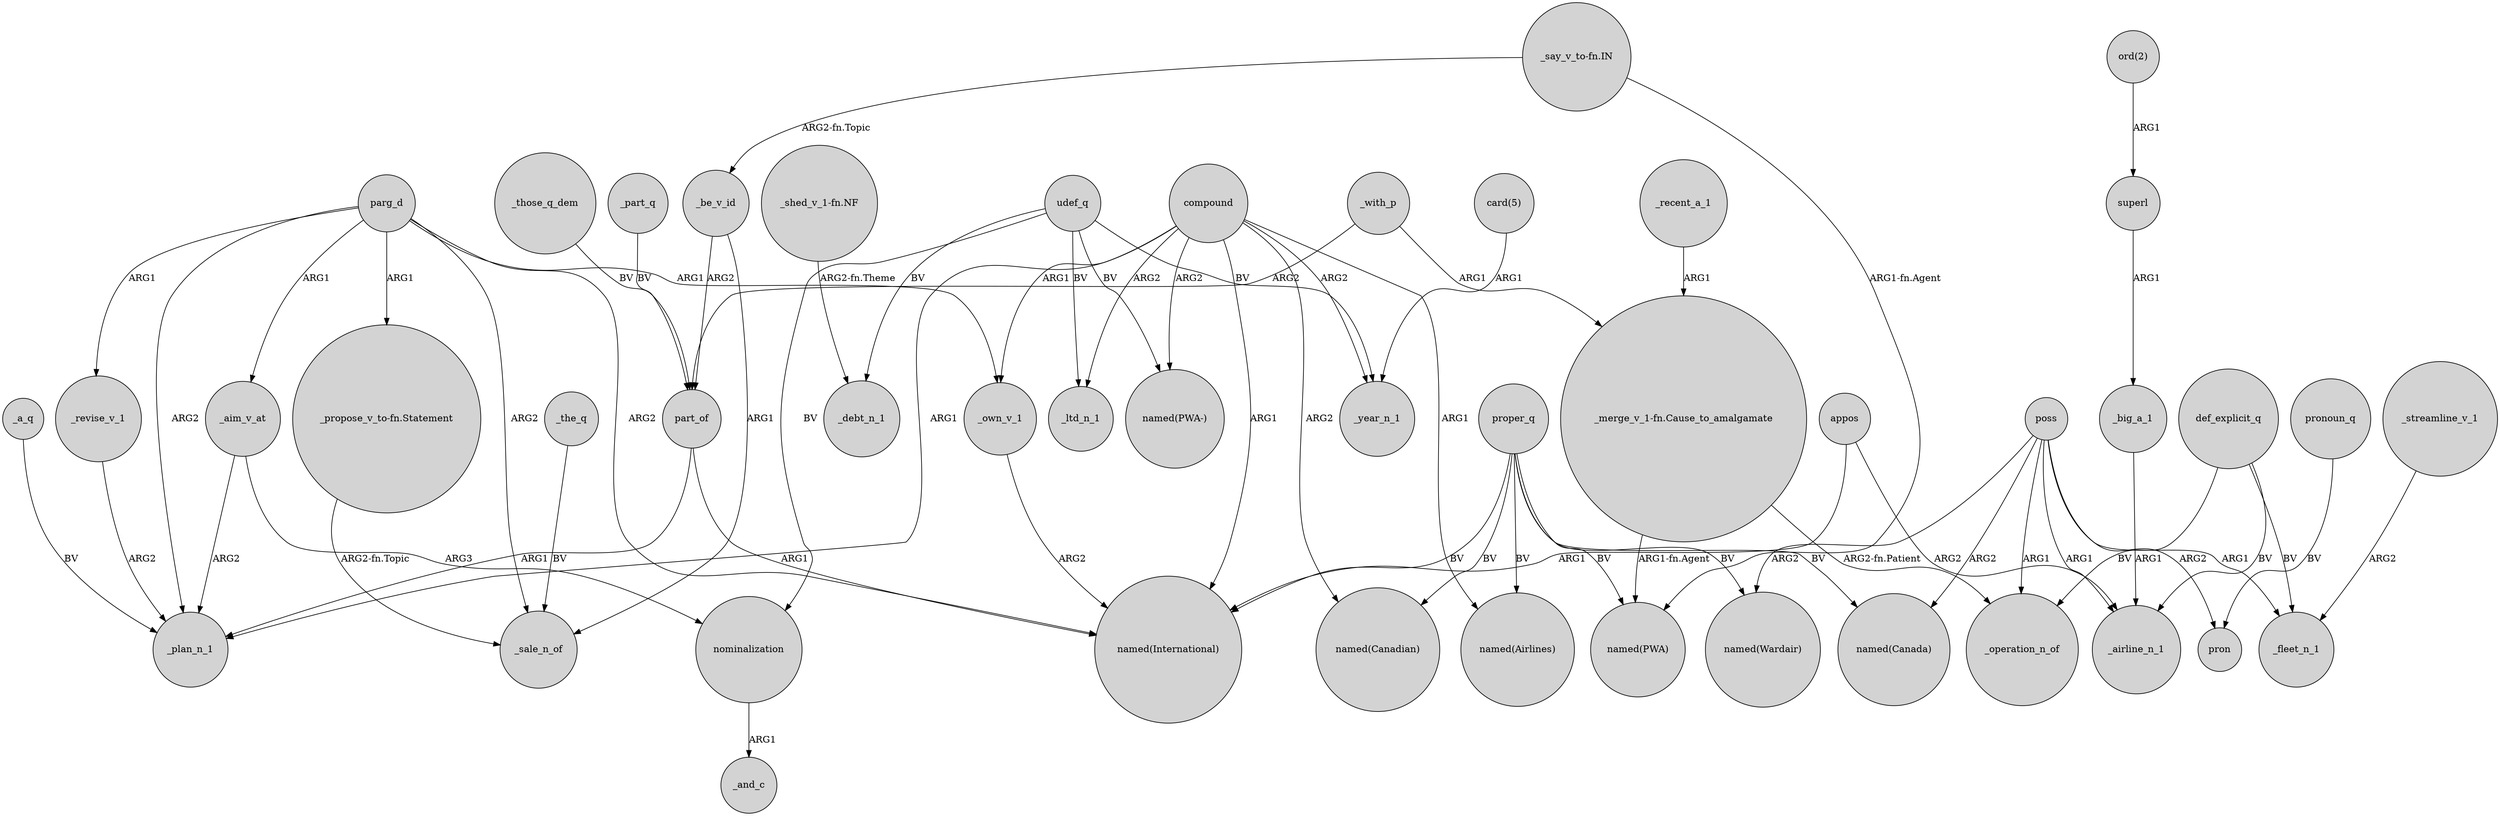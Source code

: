 digraph {
	node [shape=circle style=filled]
	compound -> "named(International)" [label=ARG1]
	def_explicit_q -> _airline_n_1 [label=BV]
	"ord(2)" -> superl [label=ARG1]
	_big_a_1 -> _airline_n_1 [label=ARG1]
	"_say_v_to-fn.IN" -> "named(PWA)" [label="ARG1-fn.Agent"]
	part_of -> _plan_n_1 [label=ARG1]
	parg_d -> _revise_v_1 [label=ARG1]
	poss -> pron [label=ARG2]
	"_shed_v_1-fn.NF" -> _debt_n_1 [label="ARG2-fn.Theme"]
	proper_q -> "named(Canada)" [label=BV]
	parg_d -> _own_v_1 [label=ARG1]
	"card(5)" -> _year_n_1 [label=ARG1]
	poss -> _operation_n_of [label=ARG1]
	_own_v_1 -> "named(International)" [label=ARG2]
	parg_d -> _aim_v_at [label=ARG1]
	udef_q -> _debt_n_1 [label=BV]
	_aim_v_at -> nominalization [label=ARG3]
	nominalization -> _and_c [label=ARG1]
	_revise_v_1 -> _plan_n_1 [label=ARG2]
	compound -> "named(Canadian)" [label=ARG2]
	appos -> "named(International)" [label=ARG1]
	part_of -> "named(International)" [label=ARG1]
	"_merge_v_1-fn.Cause_to_amalgamate" -> _operation_n_of [label="ARG2-fn.Patient"]
	compound -> _plan_n_1 [label=ARG1]
	compound -> "named(Airlines)" [label=ARG1]
	compound -> _own_v_1 [label=ARG1]
	parg_d -> "_propose_v_to-fn.Statement" [label=ARG1]
	proper_q -> "named(Canadian)" [label=BV]
	parg_d -> _plan_n_1 [label=ARG2]
	_aim_v_at -> _plan_n_1 [label=ARG2]
	_recent_a_1 -> "_merge_v_1-fn.Cause_to_amalgamate" [label=ARG1]
	_part_q -> part_of [label=BV]
	compound -> "named(PWA-)" [label=ARG2]
	_with_p -> part_of [label=ARG2]
	"_say_v_to-fn.IN" -> _be_v_id [label="ARG2-fn.Topic"]
	def_explicit_q -> _fleet_n_1 [label=BV]
	_with_p -> "_merge_v_1-fn.Cause_to_amalgamate" [label=ARG1]
	parg_d -> "named(International)" [label=ARG2]
	proper_q -> "named(PWA)" [label=BV]
	"_merge_v_1-fn.Cause_to_amalgamate" -> "named(PWA)" [label="ARG1-fn.Agent"]
	def_explicit_q -> _operation_n_of [label=BV]
	pronoun_q -> pron [label=BV]
	_those_q_dem -> part_of [label=BV]
	poss -> _airline_n_1 [label=ARG1]
	proper_q -> "named(Wardair)" [label=BV]
	_the_q -> _sale_n_of [label=BV]
	parg_d -> _sale_n_of [label=ARG2]
	poss -> "named(Wardair)" [label=ARG2]
	udef_q -> "named(PWA-)" [label=BV]
	poss -> "named(Canada)" [label=ARG2]
	"_propose_v_to-fn.Statement" -> _sale_n_of [label="ARG2-fn.Topic"]
	udef_q -> nominalization [label=BV]
	compound -> _ltd_n_1 [label=ARG2]
	poss -> _fleet_n_1 [label=ARG1]
	proper_q -> "named(Airlines)" [label=BV]
	udef_q -> _year_n_1 [label=BV]
	_streamline_v_1 -> _fleet_n_1 [label=ARG2]
	_be_v_id -> _sale_n_of [label=ARG1]
	appos -> _airline_n_1 [label=ARG2]
	_be_v_id -> part_of [label=ARG2]
	superl -> _big_a_1 [label=ARG1]
	udef_q -> _ltd_n_1 [label=BV]
	_a_q -> _plan_n_1 [label=BV]
	compound -> _year_n_1 [label=ARG2]
	proper_q -> "named(International)" [label=BV]
}
